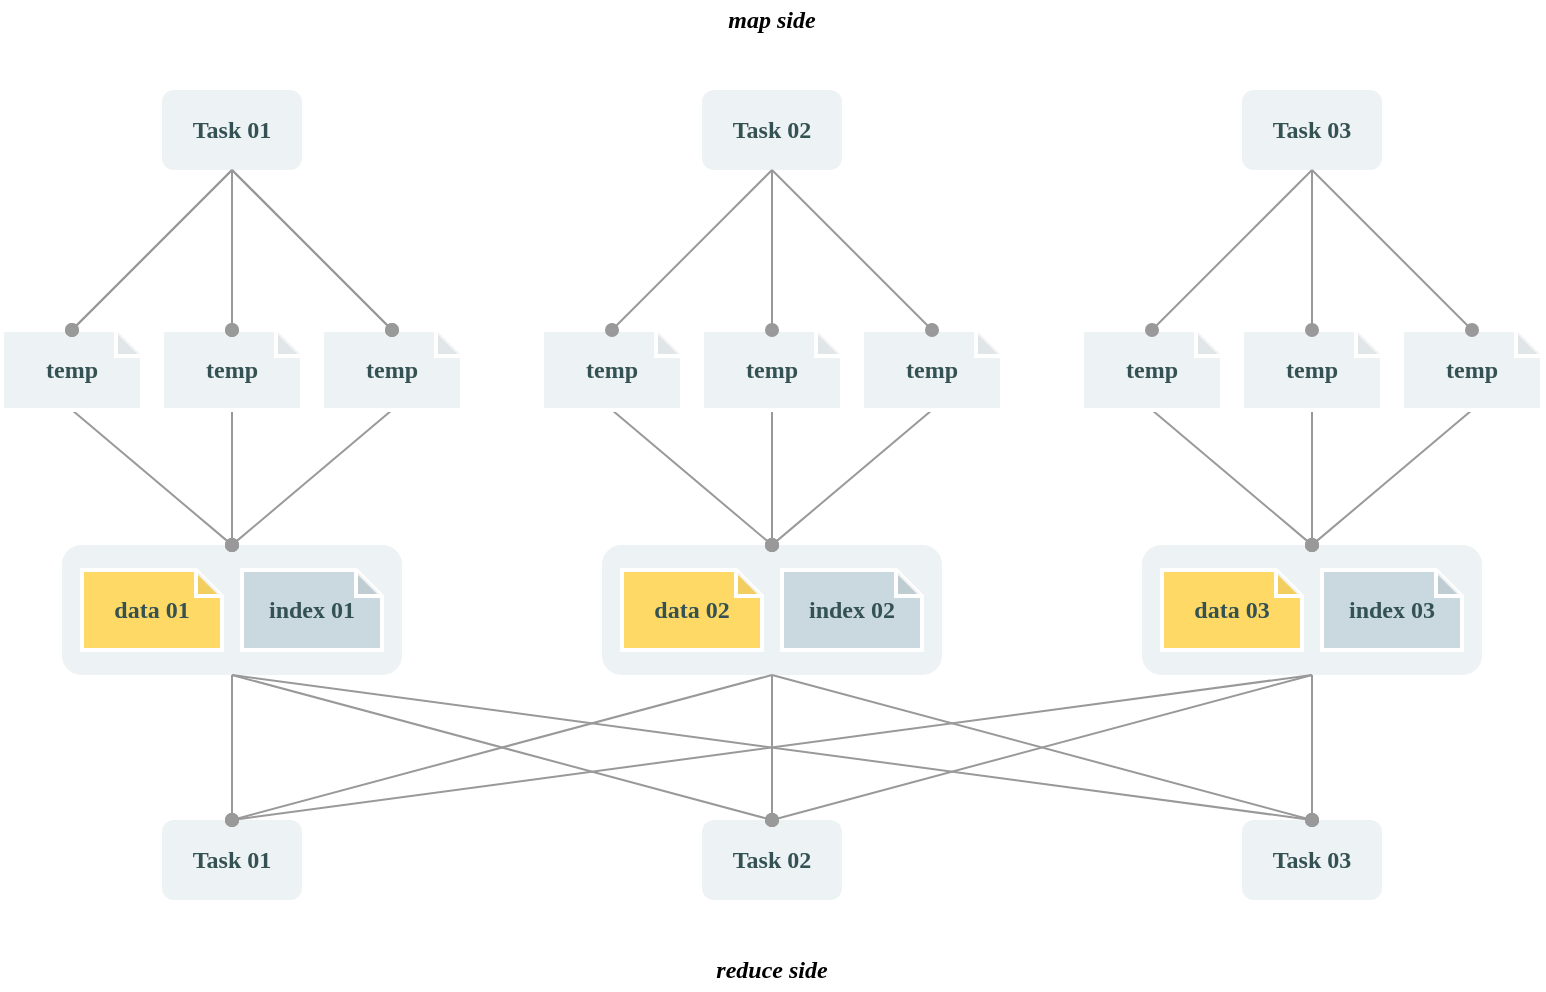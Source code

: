 <mxfile scale="2" border="30">
    <diagram id="0QhtwqMjpmc_AO-MrRb4" name="第 1 页">
        <mxGraphModel dx="1374" dy="790" grid="1" gridSize="10" guides="1" tooltips="1" connect="1" arrows="1" fold="1" page="1" pageScale="1" pageWidth="1654" pageHeight="2336" background="#FFFFFF" math="0" shadow="0">
            <root>
                <mxCell id="0"/>
                <mxCell id="1" parent="0"/>
                <mxCell id="978" value="" style="group;rounded=1;" vertex="1" connectable="0" parent="1">
                    <mxGeometry x="450" y="372.5" width="170" height="65" as="geometry"/>
                </mxCell>
                <mxCell id="979" value="" style="whiteSpace=wrap;html=1;fontColor=#FFFFFF;strokeColor=none;fillColor=#EDF2F4;rounded=1;" vertex="1" parent="978">
                    <mxGeometry width="170" height="65" as="geometry"/>
                </mxCell>
                <mxCell id="980" value="&lt;b&gt;&lt;font color=&quot;#345253&quot;&gt;data 02&lt;/font&gt;&lt;/b&gt;" style="shape=note;whiteSpace=wrap;html=1;backgroundOutline=1;darkOpacity=0.05;fontFamily=Tahoma;fontColor=#FFFFFF;strokeWidth=2;size=13;strokeColor=#FFFFFF;fillColor=#FFD966;rounded=1;" vertex="1" parent="978">
                    <mxGeometry x="10" y="12.5" width="70" height="40" as="geometry"/>
                </mxCell>
                <mxCell id="981" value="&lt;b&gt;&lt;font color=&quot;#345253&quot;&gt;index 02&lt;/font&gt;&lt;/b&gt;" style="shape=note;whiteSpace=wrap;html=1;backgroundOutline=1;darkOpacity=0.05;fontFamily=Tahoma;fontColor=#FFFFFF;strokeColor=#FFFFFF;strokeWidth=2;size=13;fillColor=#CAD9DF;rounded=1;" vertex="1" parent="978">
                    <mxGeometry x="90" y="12.5" width="70" height="40" as="geometry"/>
                </mxCell>
                <mxCell id="977" value="" style="group;rounded=1;" vertex="1" connectable="0" parent="1">
                    <mxGeometry x="180" y="372.5" width="170" height="65" as="geometry"/>
                </mxCell>
                <mxCell id="976" value="" style="whiteSpace=wrap;html=1;fontColor=#FFFFFF;strokeColor=none;fillColor=#EDF2F4;rounded=1;" vertex="1" parent="977">
                    <mxGeometry width="170" height="65" as="geometry"/>
                </mxCell>
                <mxCell id="945" value="&lt;b&gt;&lt;font color=&quot;#345253&quot;&gt;data 01&lt;/font&gt;&lt;/b&gt;" style="shape=note;whiteSpace=wrap;html=1;backgroundOutline=1;darkOpacity=0.05;fontFamily=Tahoma;fontColor=#FFFFFF;strokeWidth=2;size=13;strokeColor=#FFFFFF;fillColor=#FFD966;rounded=1;" vertex="1" parent="977">
                    <mxGeometry x="10" y="12.5" width="70" height="40" as="geometry"/>
                </mxCell>
                <mxCell id="946" value="&lt;b&gt;&lt;font color=&quot;#345253&quot;&gt;index 01&lt;/font&gt;&lt;/b&gt;" style="shape=note;whiteSpace=wrap;html=1;backgroundOutline=1;darkOpacity=0.05;fontFamily=Tahoma;fontColor=#FFFFFF;strokeColor=#FFFFFF;strokeWidth=2;size=13;fillColor=#CAD9DF;rounded=1;" vertex="1" parent="977">
                    <mxGeometry x="90" y="12.5" width="70" height="40" as="geometry"/>
                </mxCell>
                <mxCell id="875" value="&lt;span style=&quot;color: rgb(52 , 82 , 83) ; font-family: &amp;#34;tahoma&amp;#34; ; font-weight: 700&quot;&gt;Task 01&lt;/span&gt;" style="whiteSpace=wrap;html=1;dashed=1;fontFamily=Verdana;fontColor=#FFFFFF;strokeColor=none;fillColor=#EDF2F4;rounded=1;" parent="1" vertex="1">
                    <mxGeometry x="230" y="510" width="70" height="40" as="geometry"/>
                </mxCell>
                <mxCell id="982" value="" style="group;rounded=1;" vertex="1" connectable="0" parent="1">
                    <mxGeometry x="720" y="372.5" width="170" height="65" as="geometry"/>
                </mxCell>
                <mxCell id="983" value="" style="whiteSpace=wrap;html=1;fontColor=#FFFFFF;strokeColor=none;fillColor=#EDF2F4;rounded=1;" vertex="1" parent="982">
                    <mxGeometry width="170" height="65" as="geometry"/>
                </mxCell>
                <mxCell id="984" value="&lt;b&gt;&lt;font color=&quot;#345253&quot;&gt;data 03&lt;/font&gt;&lt;/b&gt;" style="shape=note;whiteSpace=wrap;html=1;backgroundOutline=1;darkOpacity=0.05;fontFamily=Tahoma;fontColor=#FFFFFF;strokeWidth=2;size=13;strokeColor=#FFFFFF;fillColor=#FFD966;rounded=1;" vertex="1" parent="982">
                    <mxGeometry x="10" y="12.5" width="70" height="40" as="geometry"/>
                </mxCell>
                <mxCell id="985" value="&lt;b&gt;&lt;font color=&quot;#345253&quot;&gt;index 03&lt;/font&gt;&lt;/b&gt;" style="shape=note;whiteSpace=wrap;html=1;backgroundOutline=1;darkOpacity=0.05;fontFamily=Tahoma;fontColor=#FFFFFF;strokeColor=#FFFFFF;strokeWidth=2;size=13;fillColor=#CAD9DF;rounded=1;" vertex="1" parent="982">
                    <mxGeometry x="90" y="12.5" width="70" height="40" as="geometry"/>
                </mxCell>
                <mxCell id="866" value="&lt;font color=&quot;#345253&quot;&gt;Task 01&lt;/font&gt;" style="whiteSpace=wrap;html=1;dashed=1;fontFamily=Tahoma;fontColor=#FFFFFF;strokeColor=none;fillColor=#EDF2F4;fontStyle=1;rounded=1;" parent="1" vertex="1">
                    <mxGeometry x="230" y="145" width="70" height="40" as="geometry"/>
                </mxCell>
                <mxCell id="867" value="&lt;span style=&quot;color: rgb(52 , 82 , 83) ; font-family: &amp;#34;tahoma&amp;#34; ; font-weight: 700&quot;&gt;Task 02&lt;/span&gt;" style="whiteSpace=wrap;html=1;dashed=1;fontFamily=Verdana;fontColor=#FFFFFF;strokeColor=none;fillColor=#EDF2F4;rounded=1;" parent="1" vertex="1">
                    <mxGeometry x="500" y="145" width="70" height="40" as="geometry"/>
                </mxCell>
                <mxCell id="868" value="&lt;span style=&quot;color: rgb(52 , 82 , 83) ; font-family: &amp;#34;tahoma&amp;#34; ; font-weight: 700&quot;&gt;Task 03&lt;/span&gt;" style="whiteSpace=wrap;html=1;dashed=1;fontFamily=Verdana;fontColor=#FFFFFF;strokeColor=none;fillColor=#EDF2F4;rounded=1;" parent="1" vertex="1">
                    <mxGeometry x="770" y="145" width="70" height="40" as="geometry"/>
                </mxCell>
                <mxCell id="933" value="&lt;font color=&quot;#000000&quot;&gt;&lt;b&gt;&lt;i&gt;map side&lt;/i&gt;&lt;/b&gt;&lt;/font&gt;" style="text;html=1;strokeColor=none;fillColor=none;align=center;verticalAlign=middle;whiteSpace=wrap;fontFamily=Tahoma;fontColor=#FFFFFF;rounded=1;" parent="1" vertex="1">
                    <mxGeometry x="485" y="100" width="100" height="20" as="geometry"/>
                </mxCell>
                <mxCell id="934" value="&lt;font color=&quot;#000000&quot;&gt;&lt;b&gt;&lt;i&gt;reduce side&lt;/i&gt;&lt;/b&gt;&lt;/font&gt;" style="text;html=1;strokeColor=none;fillColor=none;align=center;verticalAlign=middle;whiteSpace=wrap;fontFamily=Tahoma;fontColor=#FFFFFF;rounded=1;" parent="1" vertex="1">
                    <mxGeometry x="485" y="575" width="100" height="20" as="geometry"/>
                </mxCell>
                <mxCell id="957" value="&lt;span style=&quot;color: rgb(52 , 82 , 83) ; font-family: &amp;#34;tahoma&amp;#34; ; font-weight: 700&quot;&gt;Task 02&lt;/span&gt;" style="whiteSpace=wrap;html=1;dashed=1;fontFamily=Verdana;fontColor=#FFFFFF;strokeColor=none;fillColor=#EDF2F4;rounded=1;" vertex="1" parent="1">
                    <mxGeometry x="500" y="510" width="70" height="40" as="geometry"/>
                </mxCell>
                <mxCell id="958" value="&lt;span style=&quot;color: rgb(52 , 82 , 83) ; font-family: &amp;#34;tahoma&amp;#34; ; font-weight: 700&quot;&gt;Task 03&lt;/span&gt;" style="whiteSpace=wrap;html=1;dashed=1;fontFamily=Verdana;fontColor=#FFFFFF;strokeColor=none;fillColor=#EDF2F4;rounded=1;" vertex="1" parent="1">
                    <mxGeometry x="770" y="510" width="70" height="40" as="geometry"/>
                </mxCell>
                <mxCell id="993" style="edgeStyle=none;orthogonalLoop=1;jettySize=auto;html=1;exitX=0.5;exitY=1;exitDx=0;exitDy=0;exitPerimeter=0;entryX=0.5;entryY=0;entryDx=0;entryDy=0;fontColor=#000000;endArrow=oval;endFill=1;strokeColor=#999999;" edge="1" parent="1" source="950" target="979">
                    <mxGeometry relative="1" as="geometry"/>
                </mxCell>
                <mxCell id="950" value="&lt;b&gt;&lt;font color=&quot;#345253&quot;&gt;temp&lt;/font&gt;&lt;/b&gt;" style="shape=note;whiteSpace=wrap;html=1;backgroundOutline=1;darkOpacity=0.05;fontFamily=Tahoma;fontColor=#FFFFFF;strokeColor=#FFFFFF;strokeWidth=2;fillColor=#EDF2F4;size=13;rounded=1;" vertex="1" parent="1">
                    <mxGeometry x="500" y="265" width="70" height="40" as="geometry"/>
                </mxCell>
                <mxCell id="995" style="edgeStyle=none;orthogonalLoop=1;jettySize=auto;html=1;exitX=0.5;exitY=1;exitDx=0;exitDy=0;exitPerimeter=0;entryX=0.5;entryY=0;entryDx=0;entryDy=0;fontColor=#000000;endArrow=oval;endFill=1;strokeColor=#999999;" edge="1" parent="1" source="951" target="979">
                    <mxGeometry relative="1" as="geometry"/>
                </mxCell>
                <mxCell id="951" value="&lt;b&gt;&lt;font color=&quot;#345253&quot;&gt;temp&lt;/font&gt;&lt;/b&gt;" style="shape=note;whiteSpace=wrap;html=1;backgroundOutline=1;darkOpacity=0.05;fontFamily=Tahoma;fontColor=#FFFFFF;strokeColor=#FFFFFF;strokeWidth=2;fillColor=#EDF2F4;size=13;rounded=1;" vertex="1" parent="1">
                    <mxGeometry x="580" y="265" width="70" height="40" as="geometry"/>
                </mxCell>
                <mxCell id="990" style="edgeStyle=none;orthogonalLoop=1;jettySize=auto;html=1;exitX=0.5;exitY=1;exitDx=0;exitDy=0;exitPerimeter=0;entryX=0.5;entryY=0;entryDx=0;entryDy=0;fontColor=#000000;endArrow=oval;endFill=1;strokeColor=#999999;" edge="1" parent="1" source="952" target="979">
                    <mxGeometry relative="1" as="geometry"/>
                </mxCell>
                <mxCell id="952" value="&lt;b&gt;&lt;font color=&quot;#345253&quot;&gt;temp&lt;/font&gt;&lt;/b&gt;" style="shape=note;whiteSpace=wrap;html=1;backgroundOutline=1;darkOpacity=0.05;fontFamily=Tahoma;fontColor=#FFFFFF;strokeColor=#FFFFFF;strokeWidth=2;fillColor=#EDF2F4;size=13;rounded=1;" vertex="1" parent="1">
                    <mxGeometry x="420" y="265" width="70" height="40" as="geometry"/>
                </mxCell>
                <mxCell id="988" style="edgeStyle=none;orthogonalLoop=1;jettySize=auto;html=1;entryX=0.5;entryY=0;entryDx=0;entryDy=0;fontColor=#000000;endArrow=oval;endFill=1;strokeColor=#999999;" edge="1" parent="1" source="899" target="976">
                    <mxGeometry relative="1" as="geometry"/>
                </mxCell>
                <mxCell id="899" value="&lt;b&gt;&lt;font color=&quot;#345253&quot;&gt;temp&lt;/font&gt;&lt;/b&gt;" style="shape=note;whiteSpace=wrap;html=1;backgroundOutline=1;darkOpacity=0.05;fontFamily=Tahoma;fontColor=#FFFFFF;strokeColor=#FFFFFF;strokeWidth=2;fillColor=#EDF2F4;size=13;rounded=1;" parent="1" vertex="1">
                    <mxGeometry x="230" y="265" width="70" height="40" as="geometry"/>
                </mxCell>
                <mxCell id="989" style="edgeStyle=none;orthogonalLoop=1;jettySize=auto;html=1;exitX=0.5;exitY=1;exitDx=0;exitDy=0;exitPerimeter=0;entryX=0.5;entryY=0;entryDx=0;entryDy=0;fontColor=#000000;endArrow=oval;endFill=1;strokeColor=#999999;" edge="1" parent="1" source="900" target="976">
                    <mxGeometry relative="1" as="geometry"/>
                </mxCell>
                <mxCell id="900" value="&lt;b&gt;&lt;font color=&quot;#345253&quot;&gt;temp&lt;/font&gt;&lt;/b&gt;" style="shape=note;whiteSpace=wrap;html=1;backgroundOutline=1;darkOpacity=0.05;fontFamily=Tahoma;fontColor=#FFFFFF;strokeColor=#FFFFFF;strokeWidth=2;fillColor=#EDF2F4;size=13;rounded=1;" parent="1" vertex="1">
                    <mxGeometry x="310" y="265" width="70" height="40" as="geometry"/>
                </mxCell>
                <mxCell id="986" style="edgeStyle=none;orthogonalLoop=1;jettySize=auto;html=1;exitX=0.5;exitY=1;exitDx=0;exitDy=0;exitPerimeter=0;entryX=0.5;entryY=0;entryDx=0;entryDy=0;fontColor=#000000;endArrow=oval;endFill=1;strokeColor=#999999;" edge="1" parent="1" source="944" target="976">
                    <mxGeometry relative="1" as="geometry"/>
                </mxCell>
                <mxCell id="944" value="&lt;b&gt;&lt;font color=&quot;#345253&quot;&gt;temp&lt;/font&gt;&lt;/b&gt;" style="shape=note;whiteSpace=wrap;html=1;backgroundOutline=1;darkOpacity=0.05;fontFamily=Tahoma;fontColor=#FFFFFF;strokeColor=#FFFFFF;strokeWidth=2;fillColor=#EDF2F4;size=13;rounded=1;" vertex="1" parent="1">
                    <mxGeometry x="150" y="265" width="70" height="40" as="geometry"/>
                </mxCell>
                <mxCell id="998" style="edgeStyle=none;orthogonalLoop=1;jettySize=auto;html=1;exitX=0.5;exitY=1;exitDx=0;exitDy=0;exitPerimeter=0;fontColor=#000000;endArrow=oval;endFill=1;strokeColor=#999999;" edge="1" parent="1" source="954" target="983">
                    <mxGeometry relative="1" as="geometry"/>
                </mxCell>
                <mxCell id="954" value="&lt;b&gt;&lt;font color=&quot;#345253&quot;&gt;temp&lt;/font&gt;&lt;/b&gt;" style="shape=note;whiteSpace=wrap;html=1;backgroundOutline=1;darkOpacity=0.05;fontFamily=Tahoma;fontColor=#FFFFFF;strokeColor=#FFFFFF;strokeWidth=2;fillColor=#EDF2F4;size=13;rounded=1;" vertex="1" parent="1">
                    <mxGeometry x="770" y="265" width="70" height="40" as="geometry"/>
                </mxCell>
                <mxCell id="999" style="edgeStyle=none;orthogonalLoop=1;jettySize=auto;html=1;exitX=0.5;exitY=1;exitDx=0;exitDy=0;exitPerimeter=0;entryX=0.5;entryY=0;entryDx=0;entryDy=0;fontColor=#000000;endArrow=oval;endFill=1;strokeColor=#999999;" edge="1" parent="1" source="955" target="983">
                    <mxGeometry relative="1" as="geometry"/>
                </mxCell>
                <mxCell id="955" value="&lt;b&gt;&lt;font color=&quot;#345253&quot;&gt;temp&lt;/font&gt;&lt;/b&gt;" style="shape=note;whiteSpace=wrap;html=1;backgroundOutline=1;darkOpacity=0.05;fontFamily=Tahoma;fontColor=#FFFFFF;strokeColor=#FFFFFF;strokeWidth=2;fillColor=#EDF2F4;size=13;rounded=1;" vertex="1" parent="1">
                    <mxGeometry x="850" y="265" width="70" height="40" as="geometry"/>
                </mxCell>
                <mxCell id="996" style="edgeStyle=none;orthogonalLoop=1;jettySize=auto;html=1;exitX=0.5;exitY=1;exitDx=0;exitDy=0;exitPerimeter=0;entryX=0.5;entryY=0;entryDx=0;entryDy=0;fontColor=#000000;endArrow=oval;endFill=1;strokeColor=#999999;" edge="1" parent="1" source="956" target="983">
                    <mxGeometry relative="1" as="geometry"/>
                </mxCell>
                <mxCell id="956" value="&lt;b&gt;&lt;font color=&quot;#345253&quot;&gt;temp&lt;/font&gt;&lt;/b&gt;" style="shape=note;whiteSpace=wrap;html=1;backgroundOutline=1;darkOpacity=0.05;fontFamily=Tahoma;fontColor=#FFFFFF;strokeColor=#FFFFFF;strokeWidth=2;fillColor=#EDF2F4;size=13;rounded=1;" vertex="1" parent="1">
                    <mxGeometry x="690" y="265" width="70" height="40" as="geometry"/>
                </mxCell>
                <mxCell id="965" style="orthogonalLoop=1;jettySize=auto;html=1;entryX=0.5;entryY=0;entryDx=0;entryDy=0;entryPerimeter=0;exitX=0.5;exitY=1;exitDx=0;exitDy=0;endArrow=oval;endFill=1;strokeColor=#999999;" edge="1" parent="1" source="866" target="944">
                    <mxGeometry relative="1" as="geometry"/>
                </mxCell>
                <mxCell id="966" style="edgeStyle=none;orthogonalLoop=1;jettySize=auto;html=1;entryX=0.5;entryY=0;entryDx=0;entryDy=0;entryPerimeter=0;endArrow=oval;endFill=1;strokeColor=#999999;" edge="1" parent="1" source="866" target="899">
                    <mxGeometry relative="1" as="geometry"/>
                </mxCell>
                <mxCell id="967" style="edgeStyle=none;orthogonalLoop=1;jettySize=auto;html=1;exitX=0.5;exitY=1;exitDx=0;exitDy=0;entryX=0.5;entryY=0;entryDx=0;entryDy=0;entryPerimeter=0;endArrow=oval;endFill=1;strokeColor=#999999;" edge="1" parent="1" source="866" target="900">
                    <mxGeometry relative="1" as="geometry"/>
                </mxCell>
                <mxCell id="968" style="edgeStyle=none;orthogonalLoop=1;jettySize=auto;html=1;exitX=0.5;exitY=1;exitDx=0;exitDy=0;entryX=0.5;entryY=0;entryDx=0;entryDy=0;entryPerimeter=0;endArrow=oval;endFill=1;strokeColor=#999999;" edge="1" parent="1" source="867" target="952">
                    <mxGeometry relative="1" as="geometry"/>
                </mxCell>
                <mxCell id="969" style="edgeStyle=none;orthogonalLoop=1;jettySize=auto;html=1;exitX=0.5;exitY=1;exitDx=0;exitDy=0;entryX=0.5;entryY=0;entryDx=0;entryDy=0;entryPerimeter=0;endArrow=oval;endFill=1;strokeColor=#999999;" edge="1" parent="1" source="867" target="950">
                    <mxGeometry relative="1" as="geometry"/>
                </mxCell>
                <mxCell id="970" style="edgeStyle=none;orthogonalLoop=1;jettySize=auto;html=1;exitX=0.5;exitY=1;exitDx=0;exitDy=0;entryX=0.5;entryY=0;entryDx=0;entryDy=0;entryPerimeter=0;endArrow=oval;endFill=1;strokeColor=#999999;" edge="1" parent="1" source="867" target="951">
                    <mxGeometry relative="1" as="geometry"/>
                </mxCell>
                <mxCell id="971" style="edgeStyle=none;orthogonalLoop=1;jettySize=auto;html=1;exitX=0.5;exitY=1;exitDx=0;exitDy=0;entryX=0.5;entryY=0;entryDx=0;entryDy=0;entryPerimeter=0;endArrow=oval;endFill=1;strokeColor=#999999;" edge="1" parent="1" source="868" target="956">
                    <mxGeometry relative="1" as="geometry"/>
                </mxCell>
                <mxCell id="972" style="edgeStyle=none;orthogonalLoop=1;jettySize=auto;html=1;exitX=0.5;exitY=1;exitDx=0;exitDy=0;entryX=0.5;entryY=0;entryDx=0;entryDy=0;entryPerimeter=0;endArrow=oval;endFill=1;strokeColor=#999999;" edge="1" parent="1" source="868" target="954">
                    <mxGeometry relative="1" as="geometry"/>
                </mxCell>
                <mxCell id="973" style="edgeStyle=none;orthogonalLoop=1;jettySize=auto;html=1;exitX=0.5;exitY=1;exitDx=0;exitDy=0;entryX=0.5;entryY=0;entryDx=0;entryDy=0;entryPerimeter=0;endArrow=oval;endFill=1;strokeColor=#999999;" edge="1" parent="1" source="868" target="955">
                    <mxGeometry relative="1" as="geometry"/>
                </mxCell>
                <mxCell id="1000" style="orthogonalLoop=1;jettySize=auto;html=1;entryX=0.5;entryY=0;entryDx=0;entryDy=0;entryPerimeter=0;exitX=0.5;exitY=1;exitDx=0;exitDy=0;endArrow=oval;endFill=1;strokeColor=#999999;" edge="1" parent="1">
                    <mxGeometry relative="1" as="geometry">
                        <mxPoint x="265" y="185" as="sourcePoint"/>
                        <mxPoint x="185" y="265" as="targetPoint"/>
                    </mxGeometry>
                </mxCell>
                <mxCell id="1001" style="edgeStyle=none;orthogonalLoop=1;jettySize=auto;html=1;entryX=0.5;entryY=0;entryDx=0;entryDy=0;entryPerimeter=0;endArrow=oval;endFill=1;strokeColor=#999999;" edge="1" parent="1">
                    <mxGeometry relative="1" as="geometry">
                        <mxPoint x="265" y="185" as="sourcePoint"/>
                        <mxPoint x="265" y="265" as="targetPoint"/>
                    </mxGeometry>
                </mxCell>
                <mxCell id="1002" style="edgeStyle=none;orthogonalLoop=1;jettySize=auto;html=1;exitX=0.5;exitY=1;exitDx=0;exitDy=0;entryX=0.5;entryY=0;entryDx=0;entryDy=0;entryPerimeter=0;endArrow=oval;endFill=1;strokeColor=#999999;" edge="1" parent="1">
                    <mxGeometry relative="1" as="geometry">
                        <mxPoint x="265" y="185" as="sourcePoint"/>
                        <mxPoint x="345" y="265" as="targetPoint"/>
                    </mxGeometry>
                </mxCell>
                <mxCell id="1003" style="edgeStyle=none;orthogonalLoop=1;jettySize=auto;html=1;entryX=0.5;entryY=0;entryDx=0;entryDy=0;fontColor=#000000;endArrow=oval;endFill=1;strokeColor=#999999;" edge="1" parent="1" source="976" target="875">
                    <mxGeometry relative="1" as="geometry"/>
                </mxCell>
                <mxCell id="1004" style="edgeStyle=none;orthogonalLoop=1;jettySize=auto;html=1;exitX=0.5;exitY=1;exitDx=0;exitDy=0;entryX=0.5;entryY=0;entryDx=0;entryDy=0;fontColor=#000000;endArrow=oval;endFill=1;strokeColor=#999999;" edge="1" parent="1" source="979" target="875">
                    <mxGeometry relative="1" as="geometry"/>
                </mxCell>
                <mxCell id="1005" style="edgeStyle=none;orthogonalLoop=1;jettySize=auto;html=1;exitX=0.5;exitY=1;exitDx=0;exitDy=0;entryX=0.5;entryY=0;entryDx=0;entryDy=0;fontColor=#000000;endArrow=oval;endFill=1;strokeColor=#999999;" edge="1" parent="1" source="983" target="875">
                    <mxGeometry relative="1" as="geometry"/>
                </mxCell>
                <mxCell id="1006" style="edgeStyle=none;orthogonalLoop=1;jettySize=auto;html=1;exitX=0.5;exitY=1;exitDx=0;exitDy=0;entryX=0.5;entryY=0;entryDx=0;entryDy=0;fontColor=#000000;endArrow=oval;endFill=1;strokeColor=#999999;" edge="1" parent="1" source="976" target="957">
                    <mxGeometry relative="1" as="geometry"/>
                </mxCell>
                <mxCell id="1007" style="edgeStyle=none;orthogonalLoop=1;jettySize=auto;html=1;exitX=0.5;exitY=1;exitDx=0;exitDy=0;entryX=0.5;entryY=0;entryDx=0;entryDy=0;fontColor=#000000;endArrow=oval;endFill=1;strokeColor=#999999;" edge="1" parent="1" source="979" target="957">
                    <mxGeometry relative="1" as="geometry"/>
                </mxCell>
                <mxCell id="1008" style="edgeStyle=none;orthogonalLoop=1;jettySize=auto;html=1;exitX=0.5;exitY=1;exitDx=0;exitDy=0;entryX=0.5;entryY=0;entryDx=0;entryDy=0;fontColor=#000000;endArrow=oval;endFill=1;strokeColor=#999999;" edge="1" parent="1" source="983" target="957">
                    <mxGeometry relative="1" as="geometry"/>
                </mxCell>
                <mxCell id="1009" style="edgeStyle=none;orthogonalLoop=1;jettySize=auto;html=1;exitX=0.5;exitY=1;exitDx=0;exitDy=0;entryX=0.5;entryY=0;entryDx=0;entryDy=0;fontColor=#000000;endArrow=oval;endFill=1;strokeColor=#999999;" edge="1" parent="1" source="976" target="958">
                    <mxGeometry relative="1" as="geometry"/>
                </mxCell>
                <mxCell id="1010" style="edgeStyle=none;orthogonalLoop=1;jettySize=auto;html=1;exitX=0.5;exitY=1;exitDx=0;exitDy=0;entryX=0.5;entryY=0;entryDx=0;entryDy=0;fontColor=#000000;endArrow=oval;endFill=1;strokeColor=#999999;" edge="1" parent="1" source="979" target="958">
                    <mxGeometry relative="1" as="geometry"/>
                </mxCell>
                <mxCell id="1011" style="edgeStyle=none;orthogonalLoop=1;jettySize=auto;html=1;entryX=0.5;entryY=0;entryDx=0;entryDy=0;fontColor=#000000;endArrow=oval;endFill=1;strokeColor=#999999;" edge="1" parent="1" source="983" target="958">
                    <mxGeometry relative="1" as="geometry"/>
                </mxCell>
            </root>
        </mxGraphModel>
    </diagram>
</mxfile>